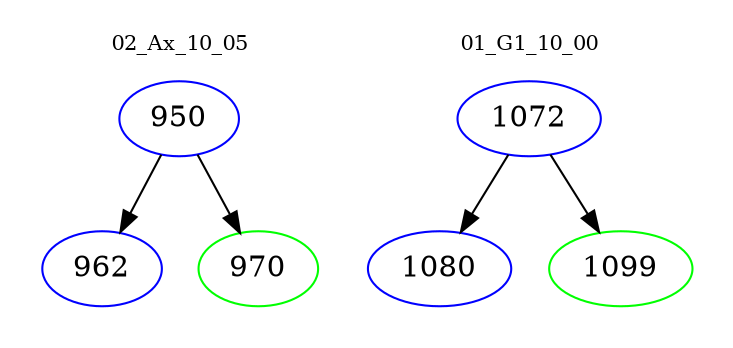 digraph{
subgraph cluster_0 {
color = white
label = "02_Ax_10_05";
fontsize=10;
T0_950 [label="950", color="blue"]
T0_950 -> T0_962 [color="black"]
T0_962 [label="962", color="blue"]
T0_950 -> T0_970 [color="black"]
T0_970 [label="970", color="green"]
}
subgraph cluster_1 {
color = white
label = "01_G1_10_00";
fontsize=10;
T1_1072 [label="1072", color="blue"]
T1_1072 -> T1_1080 [color="black"]
T1_1080 [label="1080", color="blue"]
T1_1072 -> T1_1099 [color="black"]
T1_1099 [label="1099", color="green"]
}
}
